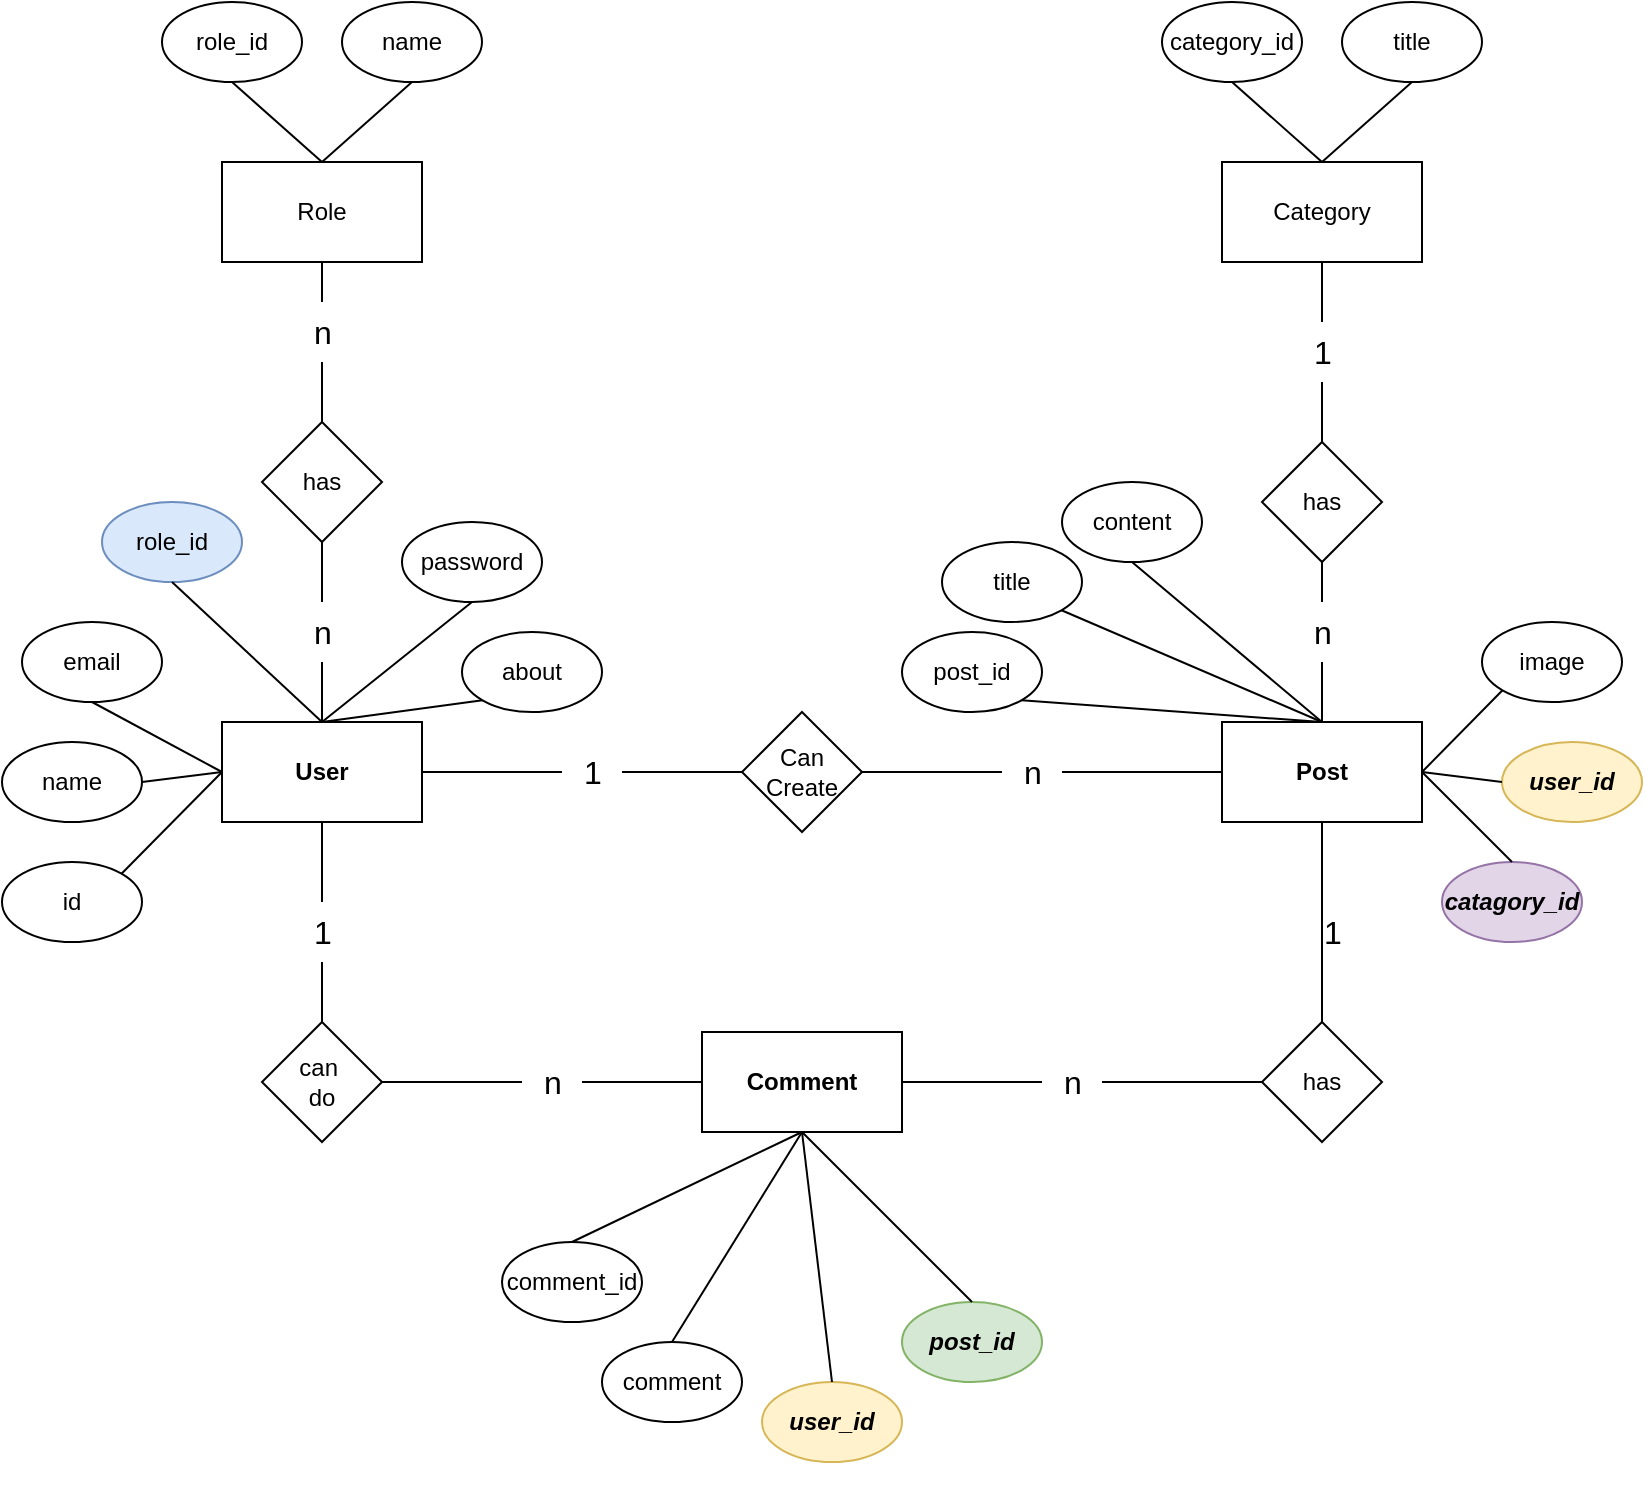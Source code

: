 <mxfile version="23.1.8" type="github">
  <diagram name="Page-1" id="8gDpeWk2Oe1pA4sk9Ua2">
    <mxGraphModel dx="1134" dy="660" grid="1" gridSize="10" guides="1" tooltips="1" connect="1" arrows="1" fold="1" page="1" pageScale="1" pageWidth="850" pageHeight="1100" background="none" math="0" shadow="0">
      <root>
        <mxCell id="0" />
        <mxCell id="1" parent="0" />
        <mxCell id="qXlmW2ceYlPfFx6MuIbN-80" value="User" style="rounded=0;whiteSpace=wrap;html=1;fontStyle=1" vertex="1" parent="1">
          <mxGeometry x="120" y="450" width="100" height="50" as="geometry" />
        </mxCell>
        <mxCell id="qXlmW2ceYlPfFx6MuIbN-82" value="id" style="ellipse;whiteSpace=wrap;html=1;" vertex="1" parent="1">
          <mxGeometry x="10" y="520" width="70" height="40" as="geometry" />
        </mxCell>
        <mxCell id="qXlmW2ceYlPfFx6MuIbN-83" value="name" style="ellipse;whiteSpace=wrap;html=1;" vertex="1" parent="1">
          <mxGeometry x="10" y="460" width="70" height="40" as="geometry" />
        </mxCell>
        <mxCell id="qXlmW2ceYlPfFx6MuIbN-84" value="email" style="ellipse;whiteSpace=wrap;html=1;" vertex="1" parent="1">
          <mxGeometry x="20" y="400" width="70" height="40" as="geometry" />
        </mxCell>
        <mxCell id="qXlmW2ceYlPfFx6MuIbN-85" value="password" style="ellipse;whiteSpace=wrap;html=1;" vertex="1" parent="1">
          <mxGeometry x="210" y="350" width="70" height="40" as="geometry" />
        </mxCell>
        <mxCell id="qXlmW2ceYlPfFx6MuIbN-88" value="" style="endArrow=none;html=1;rounded=0;fontSize=12;startSize=8;endSize=8;exitX=1;exitY=0;exitDx=0;exitDy=0;" edge="1" parent="1" source="qXlmW2ceYlPfFx6MuIbN-82">
          <mxGeometry width="50" height="50" relative="1" as="geometry">
            <mxPoint x="320" y="190" as="sourcePoint" />
            <mxPoint x="120" y="475" as="targetPoint" />
          </mxGeometry>
        </mxCell>
        <mxCell id="qXlmW2ceYlPfFx6MuIbN-89" value="" style="endArrow=none;html=1;rounded=0;fontSize=12;startSize=8;endSize=8;exitX=1;exitY=0.5;exitDx=0;exitDy=0;entryX=0;entryY=0.5;entryDx=0;entryDy=0;" edge="1" parent="1" source="qXlmW2ceYlPfFx6MuIbN-83" target="qXlmW2ceYlPfFx6MuIbN-80">
          <mxGeometry width="50" height="50" relative="1" as="geometry">
            <mxPoint x="110" y="390" as="sourcePoint" />
            <mxPoint x="245" y="440" as="targetPoint" />
          </mxGeometry>
        </mxCell>
        <mxCell id="qXlmW2ceYlPfFx6MuIbN-90" value="" style="endArrow=none;html=1;rounded=0;fontSize=12;startSize=8;endSize=8;exitX=0;exitY=0.5;exitDx=0;exitDy=0;entryX=0.5;entryY=1;entryDx=0;entryDy=0;" edge="1" parent="1" source="qXlmW2ceYlPfFx6MuIbN-80" target="qXlmW2ceYlPfFx6MuIbN-84">
          <mxGeometry width="50" height="50" relative="1" as="geometry">
            <mxPoint x="320" y="430" as="sourcePoint" />
            <mxPoint x="370" y="380" as="targetPoint" />
          </mxGeometry>
        </mxCell>
        <mxCell id="qXlmW2ceYlPfFx6MuIbN-91" value="" style="endArrow=none;html=1;rounded=0;fontSize=12;startSize=8;endSize=8;entryX=0.5;entryY=1;entryDx=0;entryDy=0;" edge="1" parent="1" target="qXlmW2ceYlPfFx6MuIbN-85">
          <mxGeometry width="50" height="50" relative="1" as="geometry">
            <mxPoint x="170" y="450" as="sourcePoint" />
            <mxPoint x="370" y="380" as="targetPoint" />
          </mxGeometry>
        </mxCell>
        <mxCell id="qXlmW2ceYlPfFx6MuIbN-92" value="about" style="ellipse;whiteSpace=wrap;html=1;" vertex="1" parent="1">
          <mxGeometry x="240" y="405" width="70" height="40" as="geometry" />
        </mxCell>
        <mxCell id="qXlmW2ceYlPfFx6MuIbN-93" value="" style="endArrow=none;html=1;rounded=0;fontSize=12;startSize=8;endSize=8;entryX=0;entryY=1;entryDx=0;entryDy=0;" edge="1" parent="1" target="qXlmW2ceYlPfFx6MuIbN-92">
          <mxGeometry width="50" height="50" relative="1" as="geometry">
            <mxPoint x="170" y="450" as="sourcePoint" />
            <mxPoint x="280" y="410" as="targetPoint" />
          </mxGeometry>
        </mxCell>
        <mxCell id="qXlmW2ceYlPfFx6MuIbN-94" value="&lt;b&gt;Post&lt;/b&gt;" style="rounded=0;whiteSpace=wrap;html=1;" vertex="1" parent="1">
          <mxGeometry x="620" y="450" width="100" height="50" as="geometry" />
        </mxCell>
        <mxCell id="qXlmW2ceYlPfFx6MuIbN-95" value="post_id" style="ellipse;whiteSpace=wrap;html=1;" vertex="1" parent="1">
          <mxGeometry x="460" y="405" width="70" height="40" as="geometry" />
        </mxCell>
        <mxCell id="qXlmW2ceYlPfFx6MuIbN-96" value="title" style="ellipse;whiteSpace=wrap;html=1;" vertex="1" parent="1">
          <mxGeometry x="480" y="360" width="70" height="40" as="geometry" />
        </mxCell>
        <mxCell id="qXlmW2ceYlPfFx6MuIbN-97" value="content" style="ellipse;whiteSpace=wrap;html=1;" vertex="1" parent="1">
          <mxGeometry x="540" y="330" width="70" height="40" as="geometry" />
        </mxCell>
        <mxCell id="qXlmW2ceYlPfFx6MuIbN-98" value="image" style="ellipse;whiteSpace=wrap;html=1;" vertex="1" parent="1">
          <mxGeometry x="750" y="400" width="70" height="40" as="geometry" />
        </mxCell>
        <mxCell id="qXlmW2ceYlPfFx6MuIbN-100" value="" style="endArrow=none;html=1;rounded=0;fontSize=12;startSize=8;endSize=8;entryX=0.5;entryY=0;entryDx=0;entryDy=0;exitX=1;exitY=1;exitDx=0;exitDy=0;" edge="1" parent="1" source="qXlmW2ceYlPfFx6MuIbN-95" target="qXlmW2ceYlPfFx6MuIbN-94">
          <mxGeometry width="50" height="50" relative="1" as="geometry">
            <mxPoint x="320" y="430" as="sourcePoint" />
            <mxPoint x="370" y="380" as="targetPoint" />
          </mxGeometry>
        </mxCell>
        <mxCell id="qXlmW2ceYlPfFx6MuIbN-101" value="" style="endArrow=none;html=1;rounded=0;fontSize=12;startSize=8;endSize=8;entryX=1;entryY=1;entryDx=0;entryDy=0;exitX=0.5;exitY=0;exitDx=0;exitDy=0;" edge="1" parent="1" source="qXlmW2ceYlPfFx6MuIbN-94" target="qXlmW2ceYlPfFx6MuIbN-96">
          <mxGeometry width="50" height="50" relative="1" as="geometry">
            <mxPoint x="320" y="430" as="sourcePoint" />
            <mxPoint x="370" y="380" as="targetPoint" />
          </mxGeometry>
        </mxCell>
        <mxCell id="qXlmW2ceYlPfFx6MuIbN-102" value="" style="endArrow=none;html=1;rounded=0;fontSize=12;startSize=8;endSize=8;entryX=0.5;entryY=1;entryDx=0;entryDy=0;exitX=0.5;exitY=0;exitDx=0;exitDy=0;" edge="1" parent="1" source="qXlmW2ceYlPfFx6MuIbN-94" target="qXlmW2ceYlPfFx6MuIbN-97">
          <mxGeometry width="50" height="50" relative="1" as="geometry">
            <mxPoint x="320" y="430" as="sourcePoint" />
            <mxPoint x="370" y="380" as="targetPoint" />
          </mxGeometry>
        </mxCell>
        <mxCell id="qXlmW2ceYlPfFx6MuIbN-103" value="" style="endArrow=none;html=1;rounded=0;fontSize=12;startSize=8;endSize=8;entryX=0;entryY=1;entryDx=0;entryDy=0;exitX=1;exitY=0.5;exitDx=0;exitDy=0;" edge="1" parent="1" source="qXlmW2ceYlPfFx6MuIbN-94" target="qXlmW2ceYlPfFx6MuIbN-98">
          <mxGeometry width="50" height="50" relative="1" as="geometry">
            <mxPoint x="320" y="430" as="sourcePoint" />
            <mxPoint x="370" y="380" as="targetPoint" />
          </mxGeometry>
        </mxCell>
        <mxCell id="qXlmW2ceYlPfFx6MuIbN-104" value="user_id" style="ellipse;whiteSpace=wrap;html=1;fillColor=#fff2cc;strokeColor=#d6b656;fontStyle=3" vertex="1" parent="1">
          <mxGeometry x="760" y="460" width="70" height="40" as="geometry" />
        </mxCell>
        <mxCell id="qXlmW2ceYlPfFx6MuIbN-106" value="" style="endArrow=none;html=1;rounded=0;fontSize=12;startSize=8;endSize=8;entryX=0;entryY=0.5;entryDx=0;entryDy=0;exitX=1;exitY=0.5;exitDx=0;exitDy=0;" edge="1" parent="1" source="qXlmW2ceYlPfFx6MuIbN-94" target="qXlmW2ceYlPfFx6MuIbN-104">
          <mxGeometry width="50" height="50" relative="1" as="geometry">
            <mxPoint x="650" y="450" as="sourcePoint" />
            <mxPoint x="790" y="420" as="targetPoint" />
          </mxGeometry>
        </mxCell>
        <mxCell id="qXlmW2ceYlPfFx6MuIbN-108" value="Can&lt;br&gt;Create" style="rhombus;whiteSpace=wrap;html=1;" vertex="1" parent="1">
          <mxGeometry x="380" y="445" width="60" height="60" as="geometry" />
        </mxCell>
        <mxCell id="qXlmW2ceYlPfFx6MuIbN-109" value="" style="endArrow=none;html=1;rounded=0;fontSize=12;startSize=8;endSize=8;exitX=1;exitY=0.5;exitDx=0;exitDy=0;entryX=0;entryY=0.5;entryDx=0;entryDy=0;" edge="1" parent="1" source="qXlmW2ceYlPfFx6MuIbN-111" target="qXlmW2ceYlPfFx6MuIbN-108">
          <mxGeometry width="50" height="50" relative="1" as="geometry">
            <mxPoint x="320" y="670" as="sourcePoint" />
            <mxPoint x="370" y="620" as="targetPoint" />
          </mxGeometry>
        </mxCell>
        <mxCell id="qXlmW2ceYlPfFx6MuIbN-110" value="" style="endArrow=none;html=1;rounded=0;fontSize=12;startSize=8;endSize=8;entryX=1;entryY=0.5;entryDx=0;entryDy=0;exitX=0;exitY=0.5;exitDx=0;exitDy=0;" edge="1" parent="1" source="qXlmW2ceYlPfFx6MuIbN-187" target="qXlmW2ceYlPfFx6MuIbN-108">
          <mxGeometry width="50" height="50" relative="1" as="geometry">
            <mxPoint x="320" y="670" as="sourcePoint" />
            <mxPoint x="370" y="620" as="targetPoint" />
          </mxGeometry>
        </mxCell>
        <mxCell id="qXlmW2ceYlPfFx6MuIbN-114" value="&lt;b&gt;Comment&lt;/b&gt;" style="rounded=0;whiteSpace=wrap;html=1;" vertex="1" parent="1">
          <mxGeometry x="360" y="605" width="100" height="50" as="geometry" />
        </mxCell>
        <mxCell id="qXlmW2ceYlPfFx6MuIbN-115" value="user_id" style="ellipse;whiteSpace=wrap;html=1;fillColor=#fff2cc;strokeColor=#d6b656;fontStyle=3" vertex="1" parent="1">
          <mxGeometry x="390" y="780" width="70" height="40" as="geometry" />
        </mxCell>
        <mxCell id="qXlmW2ceYlPfFx6MuIbN-116" value="comment_id" style="ellipse;whiteSpace=wrap;html=1;" vertex="1" parent="1">
          <mxGeometry x="260" y="710" width="70" height="40" as="geometry" />
        </mxCell>
        <mxCell id="qXlmW2ceYlPfFx6MuIbN-117" value="comment" style="ellipse;whiteSpace=wrap;html=1;" vertex="1" parent="1">
          <mxGeometry x="310" y="760" width="70" height="40" as="geometry" />
        </mxCell>
        <mxCell id="qXlmW2ceYlPfFx6MuIbN-118" value="post_id" style="ellipse;whiteSpace=wrap;html=1;fontStyle=3;fillColor=#d5e8d4;strokeColor=#82b366;" vertex="1" parent="1">
          <mxGeometry x="460" y="740" width="70" height="40" as="geometry" />
        </mxCell>
        <mxCell id="qXlmW2ceYlPfFx6MuIbN-120" value="" style="endArrow=none;html=1;rounded=0;fontSize=12;startSize=8;endSize=8;exitX=0.5;exitY=1;exitDx=0;exitDy=0;entryX=0.5;entryY=0;entryDx=0;entryDy=0;" edge="1" parent="1" source="qXlmW2ceYlPfFx6MuIbN-114" target="qXlmW2ceYlPfFx6MuIbN-116">
          <mxGeometry width="50" height="50" relative="1" as="geometry">
            <mxPoint x="320" y="670" as="sourcePoint" />
            <mxPoint x="370" y="620" as="targetPoint" />
          </mxGeometry>
        </mxCell>
        <mxCell id="qXlmW2ceYlPfFx6MuIbN-121" value="" style="endArrow=none;html=1;rounded=0;fontSize=12;startSize=8;endSize=8;exitX=0.5;exitY=0;exitDx=0;exitDy=0;entryX=0.5;entryY=1;entryDx=0;entryDy=0;" edge="1" parent="1" source="qXlmW2ceYlPfFx6MuIbN-117" target="qXlmW2ceYlPfFx6MuIbN-114">
          <mxGeometry width="50" height="50" relative="1" as="geometry">
            <mxPoint x="320" y="670" as="sourcePoint" />
            <mxPoint x="660" y="750" as="targetPoint" />
          </mxGeometry>
        </mxCell>
        <mxCell id="qXlmW2ceYlPfFx6MuIbN-122" value="" style="endArrow=none;html=1;rounded=0;fontSize=12;startSize=8;endSize=8;entryX=0.5;entryY=0;entryDx=0;entryDy=0;exitX=0.5;exitY=1;exitDx=0;exitDy=0;" edge="1" parent="1" source="qXlmW2ceYlPfFx6MuIbN-114" target="qXlmW2ceYlPfFx6MuIbN-115">
          <mxGeometry width="50" height="50" relative="1" as="geometry">
            <mxPoint x="320" y="670" as="sourcePoint" />
            <mxPoint x="370" y="620" as="targetPoint" />
          </mxGeometry>
        </mxCell>
        <mxCell id="qXlmW2ceYlPfFx6MuIbN-123" value="" style="endArrow=none;html=1;rounded=0;fontSize=12;startSize=8;endSize=8;exitX=0.5;exitY=1;exitDx=0;exitDy=0;entryX=0.5;entryY=0;entryDx=0;entryDy=0;" edge="1" parent="1" source="qXlmW2ceYlPfFx6MuIbN-114" target="qXlmW2ceYlPfFx6MuIbN-118">
          <mxGeometry width="50" height="50" relative="1" as="geometry">
            <mxPoint x="410" y="695" as="sourcePoint" />
            <mxPoint x="550" y="870" as="targetPoint" />
          </mxGeometry>
        </mxCell>
        <mxCell id="qXlmW2ceYlPfFx6MuIbN-124" value="can&amp;nbsp;&lt;br&gt;do" style="rhombus;whiteSpace=wrap;html=1;" vertex="1" parent="1">
          <mxGeometry x="140" y="600" width="60" height="60" as="geometry" />
        </mxCell>
        <mxCell id="qXlmW2ceYlPfFx6MuIbN-125" value="" style="endArrow=none;html=1;rounded=0;fontSize=12;startSize=8;endSize=8;entryX=0;entryY=0.5;entryDx=0;entryDy=0;exitX=1;exitY=0.5;exitDx=0;exitDy=0;" edge="1" parent="1" source="qXlmW2ceYlPfFx6MuIbN-128" target="qXlmW2ceYlPfFx6MuIbN-114">
          <mxGeometry width="50" height="50" relative="1" as="geometry">
            <mxPoint x="320" y="670" as="sourcePoint" />
            <mxPoint x="370" y="620" as="targetPoint" />
          </mxGeometry>
        </mxCell>
        <mxCell id="qXlmW2ceYlPfFx6MuIbN-126" value="" style="endArrow=none;html=1;rounded=0;fontSize=12;startSize=8;endSize=8;exitX=0.5;exitY=1;exitDx=0;exitDy=0;entryX=0.5;entryY=0;entryDx=0;entryDy=0;" edge="1" parent="1" source="qXlmW2ceYlPfFx6MuIbN-127" target="qXlmW2ceYlPfFx6MuIbN-124">
          <mxGeometry width="50" height="50" relative="1" as="geometry">
            <mxPoint x="320" y="670" as="sourcePoint" />
            <mxPoint x="370" y="620" as="targetPoint" />
          </mxGeometry>
        </mxCell>
        <mxCell id="qXlmW2ceYlPfFx6MuIbN-134" value="has" style="rhombus;whiteSpace=wrap;html=1;" vertex="1" parent="1">
          <mxGeometry x="640" y="600" width="60" height="60" as="geometry" />
        </mxCell>
        <mxCell id="qXlmW2ceYlPfFx6MuIbN-137" value="" style="endArrow=none;html=1;rounded=0;fontSize=12;startSize=8;endSize=8;exitX=1;exitY=0.5;exitDx=0;exitDy=0;entryX=0;entryY=0.5;entryDx=0;entryDy=0;" edge="1" parent="1" source="qXlmW2ceYlPfFx6MuIbN-143" target="qXlmW2ceYlPfFx6MuIbN-134">
          <mxGeometry width="50" height="50" relative="1" as="geometry">
            <mxPoint x="320" y="670" as="sourcePoint" />
            <mxPoint x="370" y="620" as="targetPoint" />
          </mxGeometry>
        </mxCell>
        <mxCell id="qXlmW2ceYlPfFx6MuIbN-138" value="" style="endArrow=none;html=1;rounded=0;fontSize=12;startSize=8;endSize=8;entryX=0.5;entryY=1;entryDx=0;entryDy=0;exitX=0.5;exitY=0;exitDx=0;exitDy=0;" edge="1" parent="1" source="qXlmW2ceYlPfFx6MuIbN-134" target="qXlmW2ceYlPfFx6MuIbN-94">
          <mxGeometry width="50" height="50" relative="1" as="geometry">
            <mxPoint x="320" y="670" as="sourcePoint" />
            <mxPoint x="370" y="620" as="targetPoint" />
          </mxGeometry>
        </mxCell>
        <mxCell id="qXlmW2ceYlPfFx6MuIbN-140" style="edgeStyle=none;curved=1;rounded=0;orthogonalLoop=1;jettySize=auto;html=1;exitX=0.5;exitY=0;exitDx=0;exitDy=0;fontSize=12;startSize=8;endSize=8;" edge="1" parent="1" source="qXlmW2ceYlPfFx6MuIbN-117" target="qXlmW2ceYlPfFx6MuIbN-117">
          <mxGeometry relative="1" as="geometry" />
        </mxCell>
        <mxCell id="qXlmW2ceYlPfFx6MuIbN-142" value="1" style="text;html=1;align=center;verticalAlign=middle;resizable=0;points=[];autosize=1;strokeColor=none;fillColor=none;fontSize=16;" vertex="1" parent="1">
          <mxGeometry x="660" y="540" width="30" height="30" as="geometry" />
        </mxCell>
        <mxCell id="qXlmW2ceYlPfFx6MuIbN-145" value="Category" style="rounded=0;whiteSpace=wrap;html=1;" vertex="1" parent="1">
          <mxGeometry x="620" y="170" width="100" height="50" as="geometry" />
        </mxCell>
        <mxCell id="qXlmW2ceYlPfFx6MuIbN-147" style="edgeStyle=none;curved=1;rounded=0;orthogonalLoop=1;jettySize=auto;html=1;exitX=0.5;exitY=1;exitDx=0;exitDy=0;fontSize=12;startSize=8;endSize=8;" edge="1" parent="1" source="qXlmW2ceYlPfFx6MuIbN-115" target="qXlmW2ceYlPfFx6MuIbN-115">
          <mxGeometry relative="1" as="geometry" />
        </mxCell>
        <mxCell id="qXlmW2ceYlPfFx6MuIbN-148" value="category_id" style="ellipse;whiteSpace=wrap;html=1;" vertex="1" parent="1">
          <mxGeometry x="590" y="90" width="70" height="40" as="geometry" />
        </mxCell>
        <mxCell id="qXlmW2ceYlPfFx6MuIbN-149" value="title" style="ellipse;whiteSpace=wrap;html=1;" vertex="1" parent="1">
          <mxGeometry x="680" y="90" width="70" height="40" as="geometry" />
        </mxCell>
        <mxCell id="qXlmW2ceYlPfFx6MuIbN-150" value="" style="endArrow=none;html=1;rounded=0;fontSize=12;startSize=8;endSize=8;entryX=0.5;entryY=1;entryDx=0;entryDy=0;exitX=0.5;exitY=0;exitDx=0;exitDy=0;" edge="1" parent="1" source="qXlmW2ceYlPfFx6MuIbN-145" target="qXlmW2ceYlPfFx6MuIbN-148">
          <mxGeometry width="50" height="50" relative="1" as="geometry">
            <mxPoint x="490" y="170" as="sourcePoint" />
            <mxPoint x="540" y="120" as="targetPoint" />
          </mxGeometry>
        </mxCell>
        <mxCell id="qXlmW2ceYlPfFx6MuIbN-151" style="edgeStyle=none;curved=1;rounded=0;orthogonalLoop=1;jettySize=auto;html=1;entryX=0.5;entryY=1;entryDx=0;entryDy=0;fontSize=12;startSize=8;endSize=8;" edge="1" parent="1" source="qXlmW2ceYlPfFx6MuIbN-148" target="qXlmW2ceYlPfFx6MuIbN-148">
          <mxGeometry relative="1" as="geometry" />
        </mxCell>
        <mxCell id="qXlmW2ceYlPfFx6MuIbN-152" value="" style="endArrow=none;html=1;rounded=0;fontSize=12;startSize=8;endSize=8;entryX=0.5;entryY=1;entryDx=0;entryDy=0;exitX=0.5;exitY=0;exitDx=0;exitDy=0;" edge="1" parent="1" source="qXlmW2ceYlPfFx6MuIbN-145" target="qXlmW2ceYlPfFx6MuIbN-149">
          <mxGeometry width="50" height="50" relative="1" as="geometry">
            <mxPoint x="490" y="170" as="sourcePoint" />
            <mxPoint x="540" y="120" as="targetPoint" />
          </mxGeometry>
        </mxCell>
        <mxCell id="qXlmW2ceYlPfFx6MuIbN-156" value="catagory_id" style="ellipse;whiteSpace=wrap;html=1;fillColor=#e1d5e7;strokeColor=#9673a6;fontStyle=3" vertex="1" parent="1">
          <mxGeometry x="730" y="520" width="70" height="40" as="geometry" />
        </mxCell>
        <mxCell id="qXlmW2ceYlPfFx6MuIbN-157" value="" style="endArrow=none;html=1;rounded=0;fontSize=12;startSize=8;endSize=8;entryX=1;entryY=0.5;entryDx=0;entryDy=0;exitX=0.5;exitY=0;exitDx=0;exitDy=0;" edge="1" parent="1" source="qXlmW2ceYlPfFx6MuIbN-156" target="qXlmW2ceYlPfFx6MuIbN-94">
          <mxGeometry width="50" height="50" relative="1" as="geometry">
            <mxPoint x="490" y="400" as="sourcePoint" />
            <mxPoint x="540" y="350" as="targetPoint" />
          </mxGeometry>
        </mxCell>
        <mxCell id="qXlmW2ceYlPfFx6MuIbN-159" value="" style="endArrow=none;html=1;rounded=0;fontSize=12;startSize=8;endSize=8;entryX=0.5;entryY=1;entryDx=0;entryDy=0;exitX=0.5;exitY=0;exitDx=0;exitDy=0;" edge="1" parent="1" source="qXlmW2ceYlPfFx6MuIbN-164" target="qXlmW2ceYlPfFx6MuIbN-145">
          <mxGeometry width="50" height="50" relative="1" as="geometry">
            <mxPoint x="670" y="280" as="sourcePoint" />
            <mxPoint x="540" y="120" as="targetPoint" />
          </mxGeometry>
        </mxCell>
        <mxCell id="qXlmW2ceYlPfFx6MuIbN-160" value="has" style="rhombus;whiteSpace=wrap;html=1;" vertex="1" parent="1">
          <mxGeometry x="640" y="310" width="60" height="60" as="geometry" />
        </mxCell>
        <mxCell id="qXlmW2ceYlPfFx6MuIbN-161" value="" style="endArrow=none;html=1;rounded=0;fontSize=12;startSize=8;endSize=8;entryX=0.5;entryY=1;entryDx=0;entryDy=0;exitX=0.5;exitY=0;exitDx=0;exitDy=0;" edge="1" parent="1" source="qXlmW2ceYlPfFx6MuIbN-163" target="qXlmW2ceYlPfFx6MuIbN-160">
          <mxGeometry width="50" height="50" relative="1" as="geometry">
            <mxPoint x="490" y="400" as="sourcePoint" />
            <mxPoint x="540" y="350" as="targetPoint" />
          </mxGeometry>
        </mxCell>
        <mxCell id="qXlmW2ceYlPfFx6MuIbN-165" value="Role" style="rounded=0;whiteSpace=wrap;html=1;" vertex="1" parent="1">
          <mxGeometry x="120" y="170" width="100" height="50" as="geometry" />
        </mxCell>
        <mxCell id="qXlmW2ceYlPfFx6MuIbN-166" value="role_id" style="ellipse;whiteSpace=wrap;html=1;" vertex="1" parent="1">
          <mxGeometry x="90" y="90" width="70" height="40" as="geometry" />
        </mxCell>
        <mxCell id="qXlmW2ceYlPfFx6MuIbN-167" value="name" style="ellipse;whiteSpace=wrap;html=1;" vertex="1" parent="1">
          <mxGeometry x="180" y="90" width="70" height="40" as="geometry" />
        </mxCell>
        <mxCell id="qXlmW2ceYlPfFx6MuIbN-168" value="" style="endArrow=none;html=1;rounded=0;fontSize=12;startSize=8;endSize=8;entryX=0.5;entryY=1;entryDx=0;entryDy=0;exitX=0.5;exitY=0;exitDx=0;exitDy=0;" edge="1" parent="1" target="qXlmW2ceYlPfFx6MuIbN-166">
          <mxGeometry width="50" height="50" relative="1" as="geometry">
            <mxPoint x="170" y="170" as="sourcePoint" />
            <mxPoint x="40" y="120" as="targetPoint" />
          </mxGeometry>
        </mxCell>
        <mxCell id="qXlmW2ceYlPfFx6MuIbN-169" value="" style="endArrow=none;html=1;rounded=0;fontSize=12;startSize=8;endSize=8;entryX=0.5;entryY=1;entryDx=0;entryDy=0;exitX=0.5;exitY=0;exitDx=0;exitDy=0;" edge="1" parent="1" target="qXlmW2ceYlPfFx6MuIbN-167">
          <mxGeometry width="50" height="50" relative="1" as="geometry">
            <mxPoint x="170" y="170" as="sourcePoint" />
            <mxPoint x="40" y="120" as="targetPoint" />
          </mxGeometry>
        </mxCell>
        <mxCell id="qXlmW2ceYlPfFx6MuIbN-180" value="has" style="rhombus;whiteSpace=wrap;html=1;" vertex="1" parent="1">
          <mxGeometry x="140" y="300" width="60" height="60" as="geometry" />
        </mxCell>
        <mxCell id="qXlmW2ceYlPfFx6MuIbN-181" value="" style="endArrow=none;html=1;rounded=0;fontSize=12;startSize=8;endSize=8;entryX=0.5;entryY=1;entryDx=0;entryDy=0;exitX=0.5;exitY=0;exitDx=0;exitDy=0;" edge="1" parent="1" source="qXlmW2ceYlPfFx6MuIbN-183" target="qXlmW2ceYlPfFx6MuIbN-165">
          <mxGeometry width="50" height="50" relative="1" as="geometry">
            <mxPoint x="490" y="490" as="sourcePoint" />
            <mxPoint x="540" y="440" as="targetPoint" />
          </mxGeometry>
        </mxCell>
        <mxCell id="qXlmW2ceYlPfFx6MuIbN-182" value="" style="endArrow=none;html=1;rounded=0;fontSize=12;startSize=8;endSize=8;entryX=0.5;entryY=1;entryDx=0;entryDy=0;exitX=0.5;exitY=0;exitDx=0;exitDy=0;" edge="1" parent="1" source="qXlmW2ceYlPfFx6MuIbN-113" target="qXlmW2ceYlPfFx6MuIbN-180">
          <mxGeometry width="50" height="50" relative="1" as="geometry">
            <mxPoint x="490" y="490" as="sourcePoint" />
            <mxPoint x="540" y="440" as="targetPoint" />
          </mxGeometry>
        </mxCell>
        <mxCell id="qXlmW2ceYlPfFx6MuIbN-184" value="" style="endArrow=none;html=1;rounded=0;fontSize=12;startSize=8;endSize=8;entryX=0.5;entryY=1;entryDx=0;entryDy=0;exitX=0.5;exitY=0;exitDx=0;exitDy=0;" edge="1" parent="1" source="qXlmW2ceYlPfFx6MuIbN-180" target="qXlmW2ceYlPfFx6MuIbN-183">
          <mxGeometry width="50" height="50" relative="1" as="geometry">
            <mxPoint x="170" y="300" as="sourcePoint" />
            <mxPoint x="170" y="220" as="targetPoint" />
          </mxGeometry>
        </mxCell>
        <mxCell id="qXlmW2ceYlPfFx6MuIbN-183" value="n" style="text;html=1;align=center;verticalAlign=middle;resizable=0;points=[];autosize=1;strokeColor=none;fillColor=none;fontSize=16;" vertex="1" parent="1">
          <mxGeometry x="155" y="240" width="30" height="30" as="geometry" />
        </mxCell>
        <mxCell id="qXlmW2ceYlPfFx6MuIbN-185" value="" style="endArrow=none;html=1;rounded=0;fontSize=12;startSize=8;endSize=8;entryX=0.5;entryY=1;entryDx=0;entryDy=0;exitX=0.5;exitY=0;exitDx=0;exitDy=0;" edge="1" parent="1" source="qXlmW2ceYlPfFx6MuIbN-80" target="qXlmW2ceYlPfFx6MuIbN-113">
          <mxGeometry width="50" height="50" relative="1" as="geometry">
            <mxPoint x="170" y="450" as="sourcePoint" />
            <mxPoint x="170" y="360" as="targetPoint" />
          </mxGeometry>
        </mxCell>
        <mxCell id="qXlmW2ceYlPfFx6MuIbN-113" value="n" style="text;html=1;align=center;verticalAlign=middle;resizable=0;points=[];autosize=1;strokeColor=none;fillColor=none;fontSize=16;" vertex="1" parent="1">
          <mxGeometry x="155" y="390" width="30" height="30" as="geometry" />
        </mxCell>
        <mxCell id="qXlmW2ceYlPfFx6MuIbN-186" value="" style="endArrow=none;html=1;rounded=0;fontSize=12;startSize=8;endSize=8;exitX=1;exitY=0.5;exitDx=0;exitDy=0;entryX=0;entryY=0.5;entryDx=0;entryDy=0;" edge="1" parent="1" source="qXlmW2ceYlPfFx6MuIbN-80" target="qXlmW2ceYlPfFx6MuIbN-111">
          <mxGeometry width="50" height="50" relative="1" as="geometry">
            <mxPoint x="220" y="475" as="sourcePoint" />
            <mxPoint x="380" y="475" as="targetPoint" />
          </mxGeometry>
        </mxCell>
        <mxCell id="qXlmW2ceYlPfFx6MuIbN-111" value="1" style="text;html=1;align=center;verticalAlign=middle;resizable=0;points=[];autosize=1;strokeColor=none;fillColor=none;fontSize=16;" vertex="1" parent="1">
          <mxGeometry x="290" y="460" width="30" height="30" as="geometry" />
        </mxCell>
        <mxCell id="qXlmW2ceYlPfFx6MuIbN-188" value="" style="endArrow=none;html=1;rounded=0;fontSize=12;startSize=8;endSize=8;entryX=1;entryY=0.5;entryDx=0;entryDy=0;exitX=0;exitY=0.5;exitDx=0;exitDy=0;" edge="1" parent="1" source="qXlmW2ceYlPfFx6MuIbN-94" target="qXlmW2ceYlPfFx6MuIbN-187">
          <mxGeometry width="50" height="50" relative="1" as="geometry">
            <mxPoint x="620" y="475" as="sourcePoint" />
            <mxPoint x="440" y="475" as="targetPoint" />
          </mxGeometry>
        </mxCell>
        <mxCell id="qXlmW2ceYlPfFx6MuIbN-187" value="n" style="text;html=1;align=center;verticalAlign=middle;resizable=0;points=[];autosize=1;strokeColor=none;fillColor=none;fontSize=16;" vertex="1" parent="1">
          <mxGeometry x="510" y="460" width="30" height="30" as="geometry" />
        </mxCell>
        <mxCell id="qXlmW2ceYlPfFx6MuIbN-189" value="" style="endArrow=none;html=1;rounded=0;fontSize=12;startSize=8;endSize=8;exitX=1;exitY=0.5;exitDx=0;exitDy=0;entryX=0;entryY=0.5;entryDx=0;entryDy=0;" edge="1" parent="1" source="qXlmW2ceYlPfFx6MuIbN-114" target="qXlmW2ceYlPfFx6MuIbN-143">
          <mxGeometry width="50" height="50" relative="1" as="geometry">
            <mxPoint x="460" y="630" as="sourcePoint" />
            <mxPoint x="640" y="630" as="targetPoint" />
          </mxGeometry>
        </mxCell>
        <mxCell id="qXlmW2ceYlPfFx6MuIbN-143" value="n" style="text;html=1;align=center;verticalAlign=middle;resizable=0;points=[];autosize=1;strokeColor=none;fillColor=none;fontSize=16;" vertex="1" parent="1">
          <mxGeometry x="530" y="615" width="30" height="30" as="geometry" />
        </mxCell>
        <mxCell id="qXlmW2ceYlPfFx6MuIbN-190" value="" style="endArrow=none;html=1;rounded=0;fontSize=12;startSize=8;endSize=8;entryX=0;entryY=0.5;entryDx=0;entryDy=0;exitX=1;exitY=0.5;exitDx=0;exitDy=0;" edge="1" parent="1" source="qXlmW2ceYlPfFx6MuIbN-124" target="qXlmW2ceYlPfFx6MuIbN-128">
          <mxGeometry width="50" height="50" relative="1" as="geometry">
            <mxPoint x="200" y="630" as="sourcePoint" />
            <mxPoint x="360" y="630" as="targetPoint" />
          </mxGeometry>
        </mxCell>
        <mxCell id="qXlmW2ceYlPfFx6MuIbN-128" value="n" style="text;html=1;align=center;verticalAlign=middle;resizable=0;points=[];autosize=1;strokeColor=none;fillColor=none;fontSize=16;" vertex="1" parent="1">
          <mxGeometry x="270" y="615" width="30" height="30" as="geometry" />
        </mxCell>
        <mxCell id="qXlmW2ceYlPfFx6MuIbN-191" value="" style="endArrow=none;html=1;rounded=0;fontSize=12;startSize=8;endSize=8;exitX=0.5;exitY=1;exitDx=0;exitDy=0;entryX=0.5;entryY=0;entryDx=0;entryDy=0;" edge="1" parent="1" source="qXlmW2ceYlPfFx6MuIbN-80" target="qXlmW2ceYlPfFx6MuIbN-127">
          <mxGeometry width="50" height="50" relative="1" as="geometry">
            <mxPoint x="170" y="500" as="sourcePoint" />
            <mxPoint x="170" y="600" as="targetPoint" />
          </mxGeometry>
        </mxCell>
        <mxCell id="qXlmW2ceYlPfFx6MuIbN-127" value="1" style="text;html=1;align=center;verticalAlign=middle;resizable=0;points=[];autosize=1;strokeColor=none;fillColor=none;fontSize=16;" vertex="1" parent="1">
          <mxGeometry x="155" y="540" width="30" height="30" as="geometry" />
        </mxCell>
        <mxCell id="qXlmW2ceYlPfFx6MuIbN-192" value="" style="endArrow=none;html=1;rounded=0;fontSize=12;startSize=8;endSize=8;entryX=0.5;entryY=1;entryDx=0;entryDy=0;exitX=0.5;exitY=0;exitDx=0;exitDy=0;" edge="1" parent="1" source="qXlmW2ceYlPfFx6MuIbN-94" target="qXlmW2ceYlPfFx6MuIbN-163">
          <mxGeometry width="50" height="50" relative="1" as="geometry">
            <mxPoint x="670" y="450" as="sourcePoint" />
            <mxPoint x="670" y="370" as="targetPoint" />
          </mxGeometry>
        </mxCell>
        <mxCell id="qXlmW2ceYlPfFx6MuIbN-163" value="n" style="text;html=1;align=center;verticalAlign=middle;resizable=0;points=[];autosize=1;strokeColor=none;fillColor=none;fontSize=16;" vertex="1" parent="1">
          <mxGeometry x="655" y="390" width="30" height="30" as="geometry" />
        </mxCell>
        <mxCell id="qXlmW2ceYlPfFx6MuIbN-193" value="" style="endArrow=none;html=1;rounded=0;fontSize=12;startSize=8;endSize=8;entryX=0.5;entryY=1;entryDx=0;entryDy=0;exitX=0.5;exitY=0;exitDx=0;exitDy=0;" edge="1" parent="1" source="qXlmW2ceYlPfFx6MuIbN-160" target="qXlmW2ceYlPfFx6MuIbN-164">
          <mxGeometry width="50" height="50" relative="1" as="geometry">
            <mxPoint x="670" y="310" as="sourcePoint" />
            <mxPoint x="670" y="220" as="targetPoint" />
          </mxGeometry>
        </mxCell>
        <mxCell id="qXlmW2ceYlPfFx6MuIbN-164" value="1" style="text;html=1;align=center;verticalAlign=middle;resizable=0;points=[];autosize=1;strokeColor=none;fillColor=none;fontSize=16;" vertex="1" parent="1">
          <mxGeometry x="655" y="250" width="30" height="30" as="geometry" />
        </mxCell>
        <mxCell id="qXlmW2ceYlPfFx6MuIbN-198" value="role_id" style="ellipse;whiteSpace=wrap;html=1;fillColor=#dae8fc;strokeColor=#6c8ebf;" vertex="1" parent="1">
          <mxGeometry x="60" y="340" width="70" height="40" as="geometry" />
        </mxCell>
        <mxCell id="qXlmW2ceYlPfFx6MuIbN-199" value="" style="endArrow=none;html=1;rounded=0;fontSize=12;startSize=8;endSize=8;entryX=0.5;entryY=1;entryDx=0;entryDy=0;exitX=0.5;exitY=0;exitDx=0;exitDy=0;" edge="1" parent="1" target="qXlmW2ceYlPfFx6MuIbN-198" source="qXlmW2ceYlPfFx6MuIbN-80">
          <mxGeometry width="50" height="50" relative="1" as="geometry">
            <mxPoint x="20" y="440" as="sourcePoint" />
            <mxPoint x="220" y="370" as="targetPoint" />
          </mxGeometry>
        </mxCell>
      </root>
    </mxGraphModel>
  </diagram>
</mxfile>
